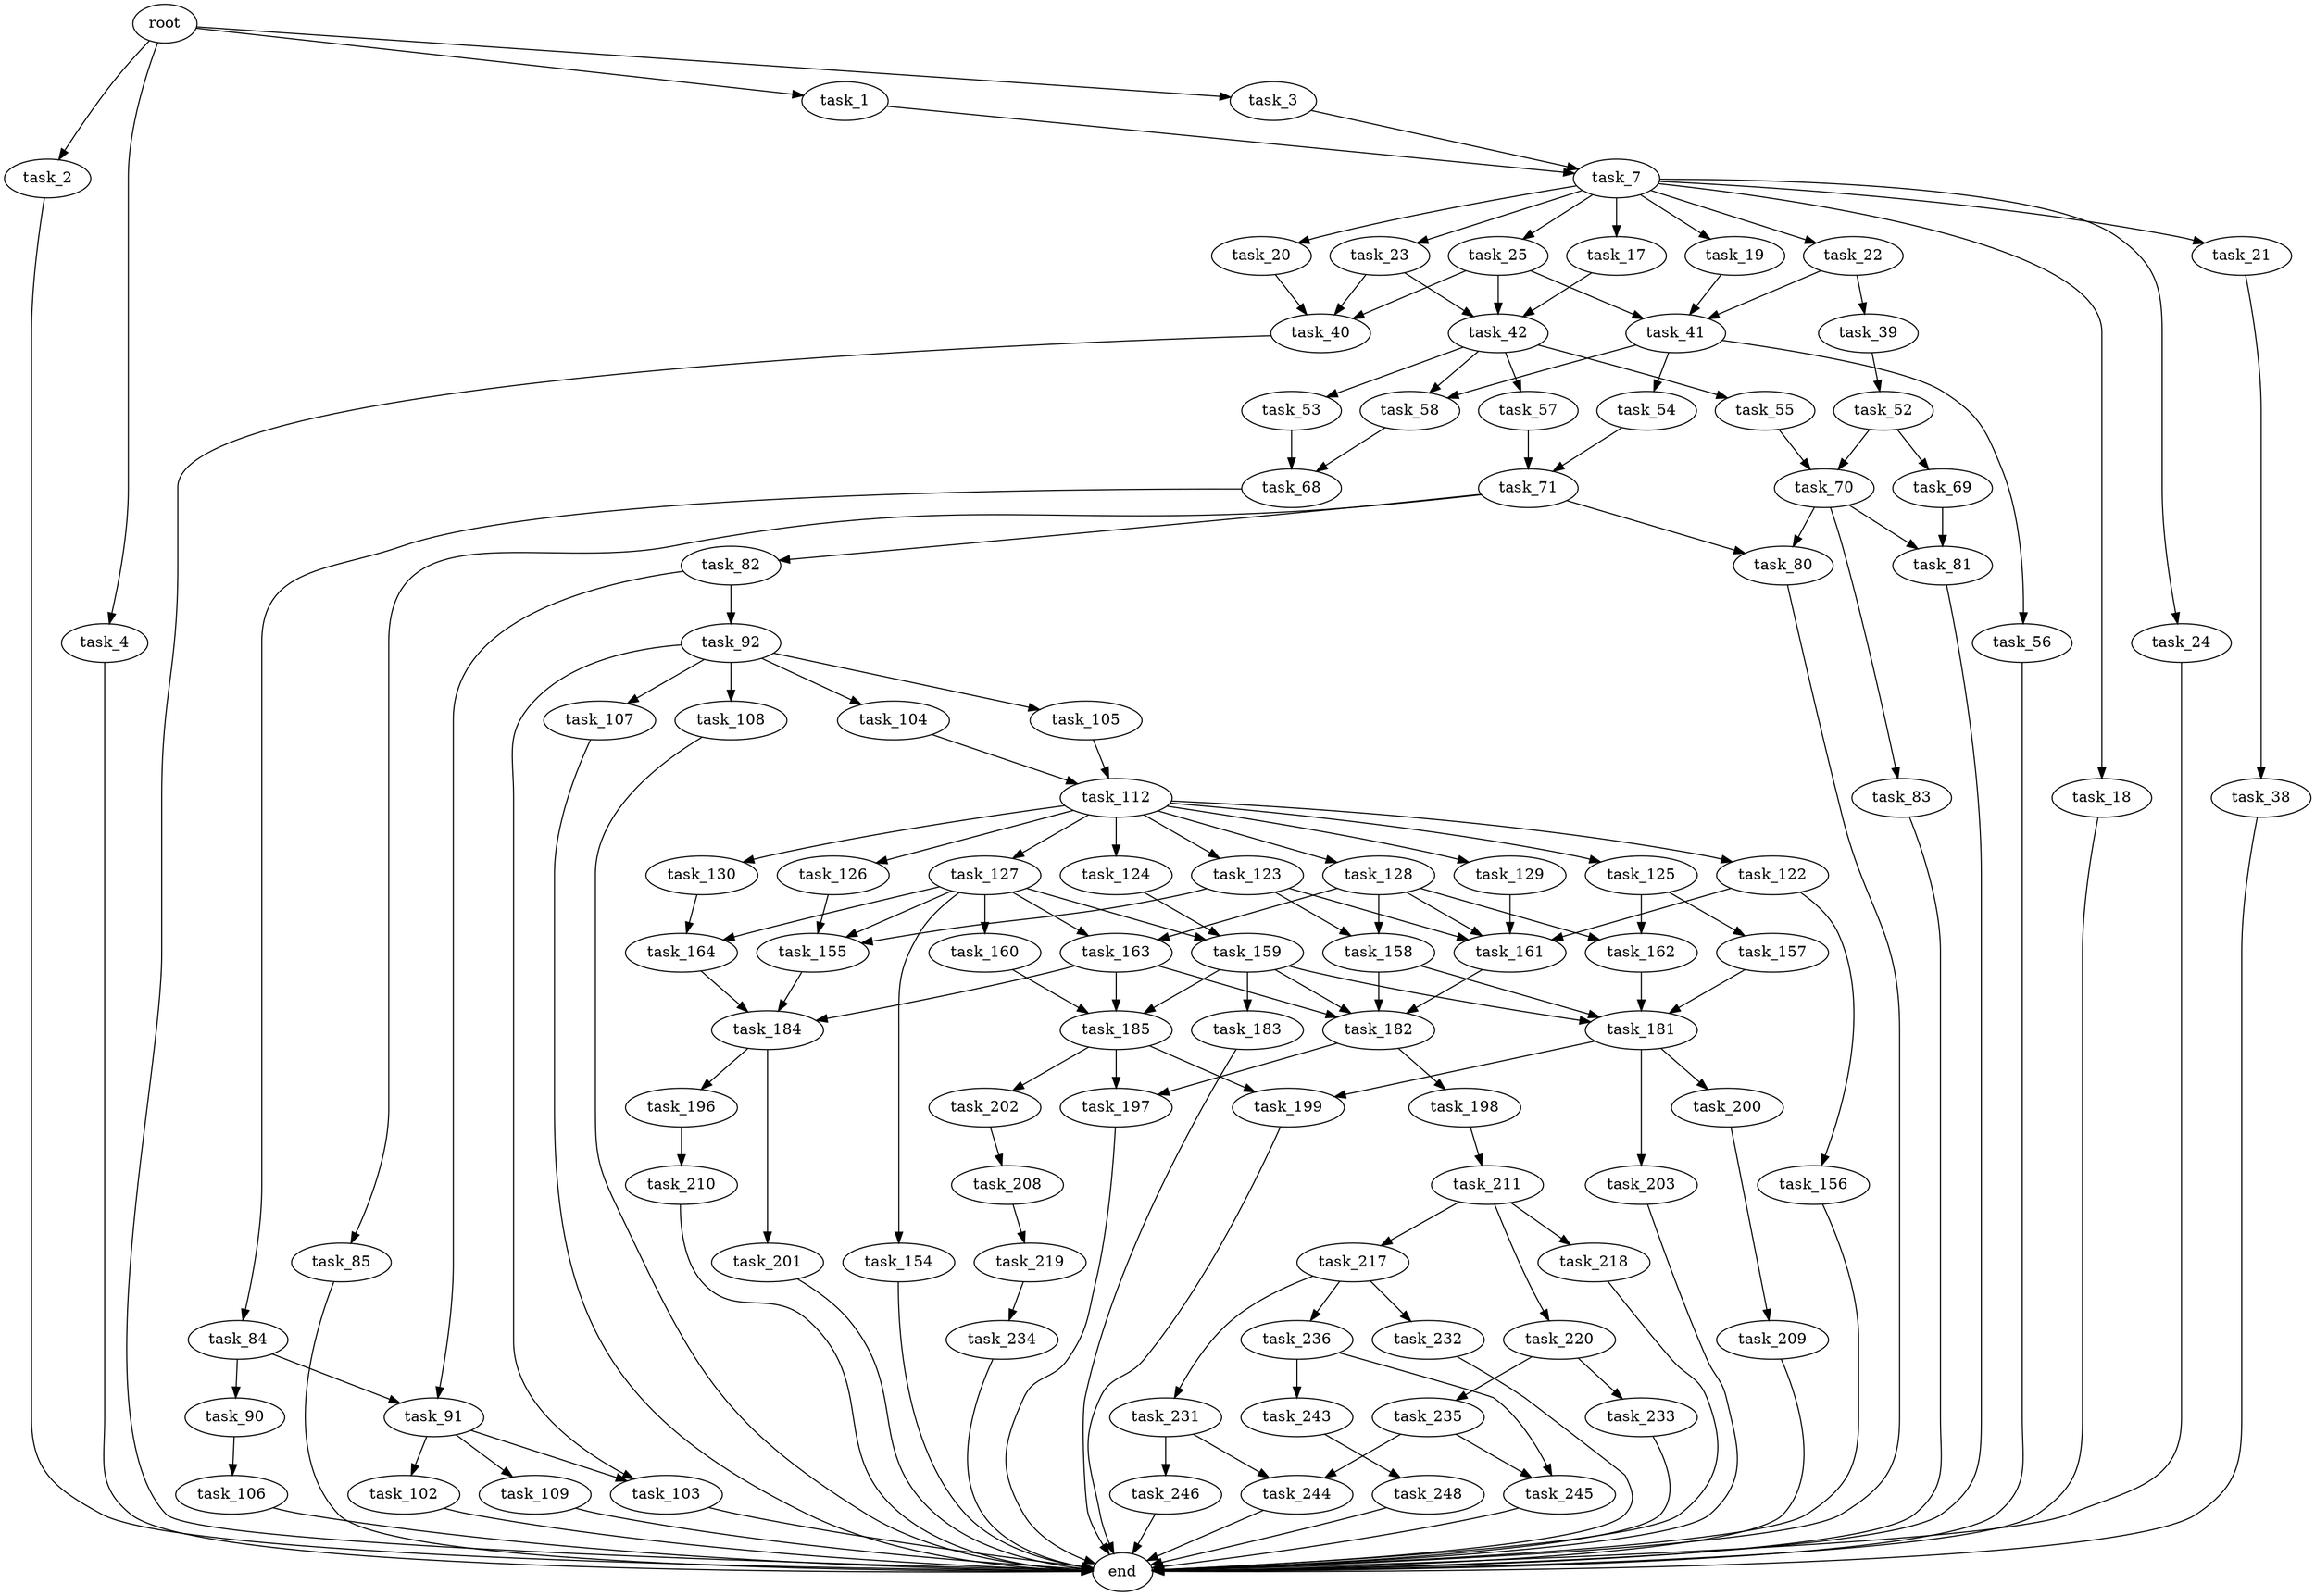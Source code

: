 digraph G {
  root [size="0.000000"];
  task_1 [size="368293445632.000000"];
  task_2 [size="4219834618.000000"];
  task_3 [size="8347263315.000000"];
  task_4 [size="134217728000.000000"];
  task_7 [size="43700105275.000000"];
  task_17 [size="782757789696.000000"];
  task_18 [size="32282958360.000000"];
  task_19 [size="13891987962.000000"];
  task_20 [size="134217728000.000000"];
  task_21 [size="228243146582.000000"];
  task_22 [size="44893967976.000000"];
  task_23 [size="231928233984.000000"];
  task_24 [size="8589934592.000000"];
  task_25 [size="22635743726.000000"];
  task_38 [size="1073741824000.000000"];
  task_39 [size="7826067800.000000"];
  task_40 [size="8589934592.000000"];
  task_41 [size="485480824227.000000"];
  task_42 [size="163111048597.000000"];
  task_52 [size="28991029248.000000"];
  task_53 [size="134217728000.000000"];
  task_54 [size="281287155813.000000"];
  task_55 [size="117778577437.000000"];
  task_56 [size="134219990725.000000"];
  task_57 [size="845977880.000000"];
  task_58 [size="89936786542.000000"];
  task_68 [size="25426645438.000000"];
  task_69 [size="249773146045.000000"];
  task_70 [size="137122646730.000000"];
  task_71 [size="114391514391.000000"];
  task_80 [size="28991029248.000000"];
  task_81 [size="168673621278.000000"];
  task_82 [size="24265244251.000000"];
  task_83 [size="8589934592.000000"];
  task_84 [size="13088644699.000000"];
  task_85 [size="68719476736.000000"];
  task_90 [size="8589934592.000000"];
  task_91 [size="134217728000.000000"];
  task_92 [size="7959094310.000000"];
  task_102 [size="139486036212.000000"];
  task_103 [size="11738178659.000000"];
  task_104 [size="22875521606.000000"];
  task_105 [size="199295528578.000000"];
  task_106 [size="68719476736.000000"];
  task_107 [size="2139371193.000000"];
  task_108 [size="65359826510.000000"];
  task_109 [size="1073741824000.000000"];
  task_112 [size="203092112755.000000"];
  task_122 [size="5787402780.000000"];
  task_123 [size="368293445632.000000"];
  task_124 [size="1052124661515.000000"];
  task_125 [size="22249589644.000000"];
  task_126 [size="115066445295.000000"];
  task_127 [size="134217728000.000000"];
  task_128 [size="8589934592.000000"];
  task_129 [size="455479765665.000000"];
  task_130 [size="14176882764.000000"];
  task_154 [size="706624081666.000000"];
  task_155 [size="8390389740.000000"];
  task_156 [size="782757789696.000000"];
  task_157 [size="193215957186.000000"];
  task_158 [size="499886757404.000000"];
  task_159 [size="134217728000.000000"];
  task_160 [size="549755813888.000000"];
  task_161 [size="33120421814.000000"];
  task_162 [size="1073741824000.000000"];
  task_163 [size="17075294856.000000"];
  task_164 [size="1633954388.000000"];
  task_181 [size="38634171770.000000"];
  task_182 [size="5769145502.000000"];
  task_183 [size="13054054229.000000"];
  task_184 [size="231928233984.000000"];
  task_185 [size="2221166346.000000"];
  task_196 [size="1103232654.000000"];
  task_197 [size="134217728000.000000"];
  task_198 [size="782757789696.000000"];
  task_199 [size="4303853977.000000"];
  task_200 [size="8589934592.000000"];
  task_201 [size="2595283804.000000"];
  task_202 [size="23613603027.000000"];
  task_203 [size="1073741824000.000000"];
  task_208 [size="3830445662.000000"];
  task_209 [size="47437864598.000000"];
  task_210 [size="160394151364.000000"];
  task_211 [size="2686377475.000000"];
  task_217 [size="782757789696.000000"];
  task_218 [size="22164274873.000000"];
  task_219 [size="1073741824000.000000"];
  task_220 [size="549755813888.000000"];
  task_231 [size="134217728000.000000"];
  task_232 [size="11112264896.000000"];
  task_233 [size="34877791526.000000"];
  task_234 [size="582692726925.000000"];
  task_235 [size="798076748.000000"];
  task_236 [size="68719476736.000000"];
  task_243 [size="1012617546034.000000"];
  task_244 [size="13261526841.000000"];
  task_245 [size="146753492387.000000"];
  task_246 [size="9049817070.000000"];
  task_248 [size="3123529577.000000"];
  end [size="0.000000"];

  root -> task_1 [size="1.000000"];
  root -> task_2 [size="1.000000"];
  root -> task_3 [size="1.000000"];
  root -> task_4 [size="1.000000"];
  task_1 -> task_7 [size="411041792.000000"];
  task_2 -> end [size="1.000000"];
  task_3 -> task_7 [size="209715200.000000"];
  task_4 -> end [size="1.000000"];
  task_7 -> task_17 [size="838860800.000000"];
  task_7 -> task_18 [size="838860800.000000"];
  task_7 -> task_19 [size="838860800.000000"];
  task_7 -> task_20 [size="838860800.000000"];
  task_7 -> task_21 [size="838860800.000000"];
  task_7 -> task_22 [size="838860800.000000"];
  task_7 -> task_23 [size="838860800.000000"];
  task_7 -> task_24 [size="838860800.000000"];
  task_7 -> task_25 [size="838860800.000000"];
  task_17 -> task_42 [size="679477248.000000"];
  task_18 -> end [size="1.000000"];
  task_19 -> task_41 [size="679477248.000000"];
  task_20 -> task_40 [size="209715200.000000"];
  task_21 -> task_38 [size="411041792.000000"];
  task_22 -> task_39 [size="33554432.000000"];
  task_22 -> task_41 [size="33554432.000000"];
  task_23 -> task_40 [size="301989888.000000"];
  task_23 -> task_42 [size="301989888.000000"];
  task_24 -> end [size="1.000000"];
  task_25 -> task_40 [size="411041792.000000"];
  task_25 -> task_41 [size="411041792.000000"];
  task_25 -> task_42 [size="411041792.000000"];
  task_38 -> end [size="1.000000"];
  task_39 -> task_52 [size="838860800.000000"];
  task_40 -> end [size="1.000000"];
  task_41 -> task_54 [size="411041792.000000"];
  task_41 -> task_56 [size="411041792.000000"];
  task_41 -> task_58 [size="411041792.000000"];
  task_42 -> task_53 [size="209715200.000000"];
  task_42 -> task_55 [size="209715200.000000"];
  task_42 -> task_57 [size="209715200.000000"];
  task_42 -> task_58 [size="209715200.000000"];
  task_52 -> task_69 [size="75497472.000000"];
  task_52 -> task_70 [size="75497472.000000"];
  task_53 -> task_68 [size="209715200.000000"];
  task_54 -> task_71 [size="536870912.000000"];
  task_55 -> task_70 [size="301989888.000000"];
  task_56 -> end [size="1.000000"];
  task_57 -> task_71 [size="33554432.000000"];
  task_58 -> task_68 [size="134217728.000000"];
  task_68 -> task_84 [size="838860800.000000"];
  task_69 -> task_81 [size="838860800.000000"];
  task_70 -> task_80 [size="411041792.000000"];
  task_70 -> task_81 [size="411041792.000000"];
  task_70 -> task_83 [size="411041792.000000"];
  task_71 -> task_80 [size="209715200.000000"];
  task_71 -> task_82 [size="209715200.000000"];
  task_71 -> task_85 [size="209715200.000000"];
  task_80 -> end [size="1.000000"];
  task_81 -> end [size="1.000000"];
  task_82 -> task_91 [size="411041792.000000"];
  task_82 -> task_92 [size="411041792.000000"];
  task_83 -> end [size="1.000000"];
  task_84 -> task_90 [size="33554432.000000"];
  task_84 -> task_91 [size="33554432.000000"];
  task_85 -> end [size="1.000000"];
  task_90 -> task_106 [size="33554432.000000"];
  task_91 -> task_102 [size="209715200.000000"];
  task_91 -> task_103 [size="209715200.000000"];
  task_91 -> task_109 [size="209715200.000000"];
  task_92 -> task_103 [size="301989888.000000"];
  task_92 -> task_104 [size="301989888.000000"];
  task_92 -> task_105 [size="301989888.000000"];
  task_92 -> task_107 [size="301989888.000000"];
  task_92 -> task_108 [size="301989888.000000"];
  task_102 -> end [size="1.000000"];
  task_103 -> end [size="1.000000"];
  task_104 -> task_112 [size="838860800.000000"];
  task_105 -> task_112 [size="134217728.000000"];
  task_106 -> end [size="1.000000"];
  task_107 -> end [size="1.000000"];
  task_108 -> end [size="1.000000"];
  task_109 -> end [size="1.000000"];
  task_112 -> task_122 [size="301989888.000000"];
  task_112 -> task_123 [size="301989888.000000"];
  task_112 -> task_124 [size="301989888.000000"];
  task_112 -> task_125 [size="301989888.000000"];
  task_112 -> task_126 [size="301989888.000000"];
  task_112 -> task_127 [size="301989888.000000"];
  task_112 -> task_128 [size="301989888.000000"];
  task_112 -> task_129 [size="301989888.000000"];
  task_112 -> task_130 [size="301989888.000000"];
  task_122 -> task_156 [size="679477248.000000"];
  task_122 -> task_161 [size="679477248.000000"];
  task_123 -> task_155 [size="411041792.000000"];
  task_123 -> task_158 [size="411041792.000000"];
  task_123 -> task_161 [size="411041792.000000"];
  task_124 -> task_159 [size="679477248.000000"];
  task_125 -> task_157 [size="536870912.000000"];
  task_125 -> task_162 [size="536870912.000000"];
  task_126 -> task_155 [size="134217728.000000"];
  task_127 -> task_154 [size="209715200.000000"];
  task_127 -> task_155 [size="209715200.000000"];
  task_127 -> task_159 [size="209715200.000000"];
  task_127 -> task_160 [size="209715200.000000"];
  task_127 -> task_163 [size="209715200.000000"];
  task_127 -> task_164 [size="209715200.000000"];
  task_128 -> task_158 [size="33554432.000000"];
  task_128 -> task_161 [size="33554432.000000"];
  task_128 -> task_162 [size="33554432.000000"];
  task_128 -> task_163 [size="33554432.000000"];
  task_129 -> task_161 [size="301989888.000000"];
  task_130 -> task_164 [size="536870912.000000"];
  task_154 -> end [size="1.000000"];
  task_155 -> task_184 [size="536870912.000000"];
  task_156 -> end [size="1.000000"];
  task_157 -> task_181 [size="134217728.000000"];
  task_158 -> task_181 [size="411041792.000000"];
  task_158 -> task_182 [size="411041792.000000"];
  task_159 -> task_181 [size="209715200.000000"];
  task_159 -> task_182 [size="209715200.000000"];
  task_159 -> task_183 [size="209715200.000000"];
  task_159 -> task_185 [size="209715200.000000"];
  task_160 -> task_185 [size="536870912.000000"];
  task_161 -> task_182 [size="679477248.000000"];
  task_162 -> task_181 [size="838860800.000000"];
  task_163 -> task_182 [size="301989888.000000"];
  task_163 -> task_184 [size="301989888.000000"];
  task_163 -> task_185 [size="301989888.000000"];
  task_164 -> task_184 [size="33554432.000000"];
  task_181 -> task_199 [size="679477248.000000"];
  task_181 -> task_200 [size="679477248.000000"];
  task_181 -> task_203 [size="679477248.000000"];
  task_182 -> task_197 [size="209715200.000000"];
  task_182 -> task_198 [size="209715200.000000"];
  task_183 -> end [size="1.000000"];
  task_184 -> task_196 [size="301989888.000000"];
  task_184 -> task_201 [size="301989888.000000"];
  task_185 -> task_197 [size="209715200.000000"];
  task_185 -> task_199 [size="209715200.000000"];
  task_185 -> task_202 [size="209715200.000000"];
  task_196 -> task_210 [size="33554432.000000"];
  task_197 -> end [size="1.000000"];
  task_198 -> task_211 [size="679477248.000000"];
  task_199 -> end [size="1.000000"];
  task_200 -> task_209 [size="33554432.000000"];
  task_201 -> end [size="1.000000"];
  task_202 -> task_208 [size="75497472.000000"];
  task_203 -> end [size="1.000000"];
  task_208 -> task_219 [size="134217728.000000"];
  task_209 -> end [size="1.000000"];
  task_210 -> end [size="1.000000"];
  task_211 -> task_217 [size="75497472.000000"];
  task_211 -> task_218 [size="75497472.000000"];
  task_211 -> task_220 [size="75497472.000000"];
  task_217 -> task_231 [size="679477248.000000"];
  task_217 -> task_232 [size="679477248.000000"];
  task_217 -> task_236 [size="679477248.000000"];
  task_218 -> end [size="1.000000"];
  task_219 -> task_234 [size="838860800.000000"];
  task_220 -> task_233 [size="536870912.000000"];
  task_220 -> task_235 [size="536870912.000000"];
  task_231 -> task_244 [size="209715200.000000"];
  task_231 -> task_246 [size="209715200.000000"];
  task_232 -> end [size="1.000000"];
  task_233 -> end [size="1.000000"];
  task_234 -> end [size="1.000000"];
  task_235 -> task_244 [size="33554432.000000"];
  task_235 -> task_245 [size="33554432.000000"];
  task_236 -> task_243 [size="134217728.000000"];
  task_236 -> task_245 [size="134217728.000000"];
  task_243 -> task_248 [size="679477248.000000"];
  task_244 -> end [size="1.000000"];
  task_245 -> end [size="1.000000"];
  task_246 -> end [size="1.000000"];
  task_248 -> end [size="1.000000"];
}
